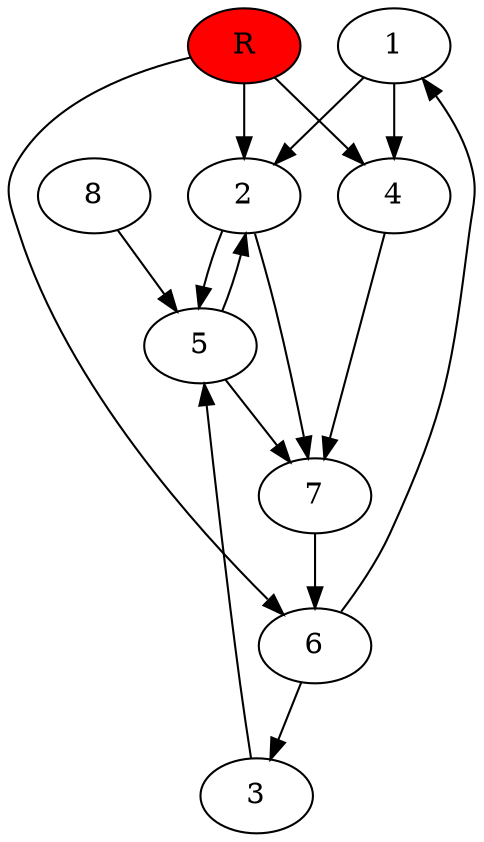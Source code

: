 digraph prb7535 {
	1
	2
	3
	4
	5
	6
	7
	8
	R [fillcolor="#ff0000" style=filled]
	1 -> 2
	1 -> 4
	2 -> 5
	2 -> 7
	3 -> 5
	4 -> 7
	5 -> 2
	5 -> 7
	6 -> 1
	6 -> 3
	7 -> 6
	8 -> 5
	R -> 2
	R -> 4
	R -> 6
}
